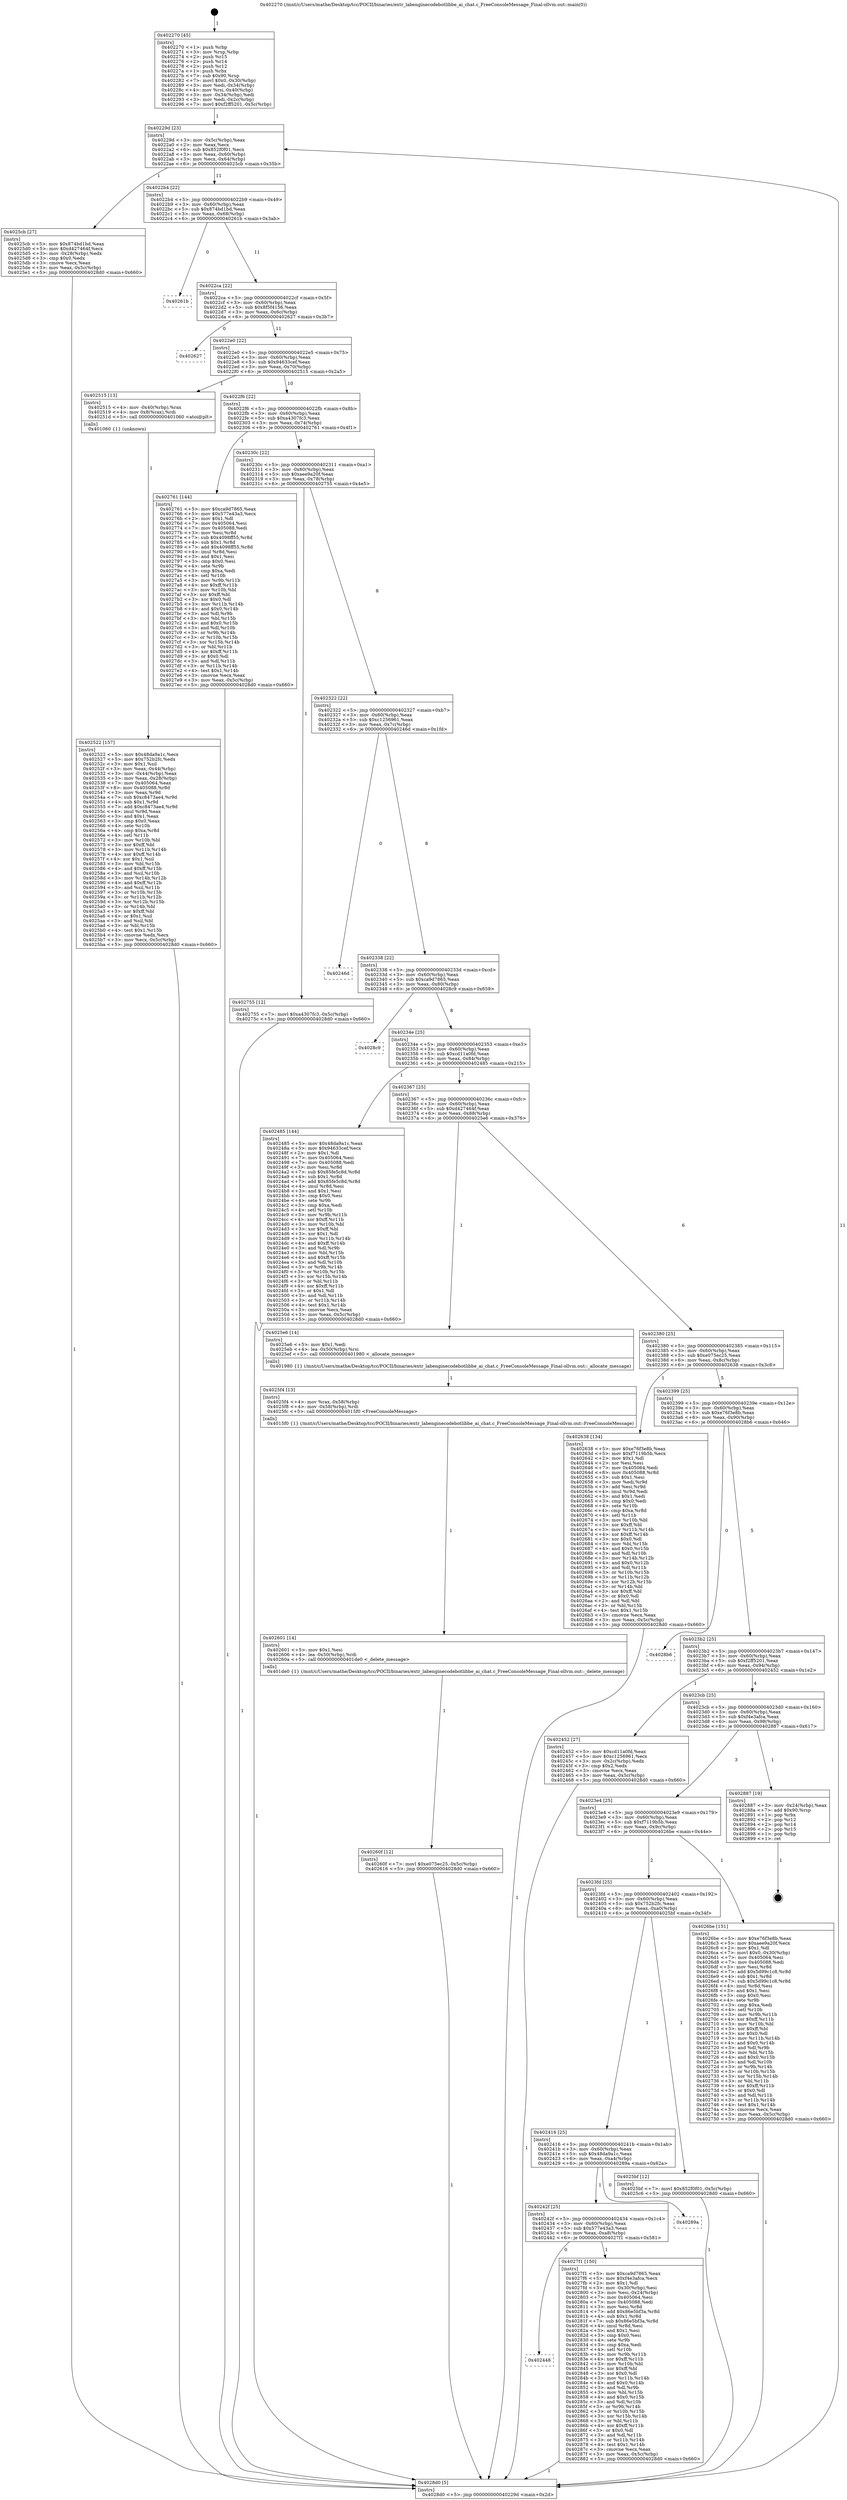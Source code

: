 digraph "0x402270" {
  label = "0x402270 (/mnt/c/Users/mathe/Desktop/tcc/POCII/binaries/extr_labenginecodebotlibbe_ai_chat.c_FreeConsoleMessage_Final-ollvm.out::main(0))"
  labelloc = "t"
  node[shape=record]

  Entry [label="",width=0.3,height=0.3,shape=circle,fillcolor=black,style=filled]
  "0x40229d" [label="{
     0x40229d [23]\l
     | [instrs]\l
     &nbsp;&nbsp;0x40229d \<+3\>: mov -0x5c(%rbp),%eax\l
     &nbsp;&nbsp;0x4022a0 \<+2\>: mov %eax,%ecx\l
     &nbsp;&nbsp;0x4022a2 \<+6\>: sub $0x852f0f01,%ecx\l
     &nbsp;&nbsp;0x4022a8 \<+3\>: mov %eax,-0x60(%rbp)\l
     &nbsp;&nbsp;0x4022ab \<+3\>: mov %ecx,-0x64(%rbp)\l
     &nbsp;&nbsp;0x4022ae \<+6\>: je 00000000004025cb \<main+0x35b\>\l
  }"]
  "0x4025cb" [label="{
     0x4025cb [27]\l
     | [instrs]\l
     &nbsp;&nbsp;0x4025cb \<+5\>: mov $0x874bd1bd,%eax\l
     &nbsp;&nbsp;0x4025d0 \<+5\>: mov $0xd427464f,%ecx\l
     &nbsp;&nbsp;0x4025d5 \<+3\>: mov -0x28(%rbp),%edx\l
     &nbsp;&nbsp;0x4025d8 \<+3\>: cmp $0x0,%edx\l
     &nbsp;&nbsp;0x4025db \<+3\>: cmove %ecx,%eax\l
     &nbsp;&nbsp;0x4025de \<+3\>: mov %eax,-0x5c(%rbp)\l
     &nbsp;&nbsp;0x4025e1 \<+5\>: jmp 00000000004028d0 \<main+0x660\>\l
  }"]
  "0x4022b4" [label="{
     0x4022b4 [22]\l
     | [instrs]\l
     &nbsp;&nbsp;0x4022b4 \<+5\>: jmp 00000000004022b9 \<main+0x49\>\l
     &nbsp;&nbsp;0x4022b9 \<+3\>: mov -0x60(%rbp),%eax\l
     &nbsp;&nbsp;0x4022bc \<+5\>: sub $0x874bd1bd,%eax\l
     &nbsp;&nbsp;0x4022c1 \<+3\>: mov %eax,-0x68(%rbp)\l
     &nbsp;&nbsp;0x4022c4 \<+6\>: je 000000000040261b \<main+0x3ab\>\l
  }"]
  Exit [label="",width=0.3,height=0.3,shape=circle,fillcolor=black,style=filled,peripheries=2]
  "0x40261b" [label="{
     0x40261b\l
  }", style=dashed]
  "0x4022ca" [label="{
     0x4022ca [22]\l
     | [instrs]\l
     &nbsp;&nbsp;0x4022ca \<+5\>: jmp 00000000004022cf \<main+0x5f\>\l
     &nbsp;&nbsp;0x4022cf \<+3\>: mov -0x60(%rbp),%eax\l
     &nbsp;&nbsp;0x4022d2 \<+5\>: sub $0x8f5f4156,%eax\l
     &nbsp;&nbsp;0x4022d7 \<+3\>: mov %eax,-0x6c(%rbp)\l
     &nbsp;&nbsp;0x4022da \<+6\>: je 0000000000402627 \<main+0x3b7\>\l
  }"]
  "0x402448" [label="{
     0x402448\l
  }", style=dashed]
  "0x402627" [label="{
     0x402627\l
  }", style=dashed]
  "0x4022e0" [label="{
     0x4022e0 [22]\l
     | [instrs]\l
     &nbsp;&nbsp;0x4022e0 \<+5\>: jmp 00000000004022e5 \<main+0x75\>\l
     &nbsp;&nbsp;0x4022e5 \<+3\>: mov -0x60(%rbp),%eax\l
     &nbsp;&nbsp;0x4022e8 \<+5\>: sub $0x94633cef,%eax\l
     &nbsp;&nbsp;0x4022ed \<+3\>: mov %eax,-0x70(%rbp)\l
     &nbsp;&nbsp;0x4022f0 \<+6\>: je 0000000000402515 \<main+0x2a5\>\l
  }"]
  "0x4027f1" [label="{
     0x4027f1 [150]\l
     | [instrs]\l
     &nbsp;&nbsp;0x4027f1 \<+5\>: mov $0xca9d7865,%eax\l
     &nbsp;&nbsp;0x4027f6 \<+5\>: mov $0xf4e3afca,%ecx\l
     &nbsp;&nbsp;0x4027fb \<+2\>: mov $0x1,%dl\l
     &nbsp;&nbsp;0x4027fd \<+3\>: mov -0x30(%rbp),%esi\l
     &nbsp;&nbsp;0x402800 \<+3\>: mov %esi,-0x24(%rbp)\l
     &nbsp;&nbsp;0x402803 \<+7\>: mov 0x405064,%esi\l
     &nbsp;&nbsp;0x40280a \<+7\>: mov 0x405088,%edi\l
     &nbsp;&nbsp;0x402811 \<+3\>: mov %esi,%r8d\l
     &nbsp;&nbsp;0x402814 \<+7\>: add $0x86e5bf3a,%r8d\l
     &nbsp;&nbsp;0x40281b \<+4\>: sub $0x1,%r8d\l
     &nbsp;&nbsp;0x40281f \<+7\>: sub $0x86e5bf3a,%r8d\l
     &nbsp;&nbsp;0x402826 \<+4\>: imul %r8d,%esi\l
     &nbsp;&nbsp;0x40282a \<+3\>: and $0x1,%esi\l
     &nbsp;&nbsp;0x40282d \<+3\>: cmp $0x0,%esi\l
     &nbsp;&nbsp;0x402830 \<+4\>: sete %r9b\l
     &nbsp;&nbsp;0x402834 \<+3\>: cmp $0xa,%edi\l
     &nbsp;&nbsp;0x402837 \<+4\>: setl %r10b\l
     &nbsp;&nbsp;0x40283b \<+3\>: mov %r9b,%r11b\l
     &nbsp;&nbsp;0x40283e \<+4\>: xor $0xff,%r11b\l
     &nbsp;&nbsp;0x402842 \<+3\>: mov %r10b,%bl\l
     &nbsp;&nbsp;0x402845 \<+3\>: xor $0xff,%bl\l
     &nbsp;&nbsp;0x402848 \<+3\>: xor $0x0,%dl\l
     &nbsp;&nbsp;0x40284b \<+3\>: mov %r11b,%r14b\l
     &nbsp;&nbsp;0x40284e \<+4\>: and $0x0,%r14b\l
     &nbsp;&nbsp;0x402852 \<+3\>: and %dl,%r9b\l
     &nbsp;&nbsp;0x402855 \<+3\>: mov %bl,%r15b\l
     &nbsp;&nbsp;0x402858 \<+4\>: and $0x0,%r15b\l
     &nbsp;&nbsp;0x40285c \<+3\>: and %dl,%r10b\l
     &nbsp;&nbsp;0x40285f \<+3\>: or %r9b,%r14b\l
     &nbsp;&nbsp;0x402862 \<+3\>: or %r10b,%r15b\l
     &nbsp;&nbsp;0x402865 \<+3\>: xor %r15b,%r14b\l
     &nbsp;&nbsp;0x402868 \<+3\>: or %bl,%r11b\l
     &nbsp;&nbsp;0x40286b \<+4\>: xor $0xff,%r11b\l
     &nbsp;&nbsp;0x40286f \<+3\>: or $0x0,%dl\l
     &nbsp;&nbsp;0x402872 \<+3\>: and %dl,%r11b\l
     &nbsp;&nbsp;0x402875 \<+3\>: or %r11b,%r14b\l
     &nbsp;&nbsp;0x402878 \<+4\>: test $0x1,%r14b\l
     &nbsp;&nbsp;0x40287c \<+3\>: cmovne %ecx,%eax\l
     &nbsp;&nbsp;0x40287f \<+3\>: mov %eax,-0x5c(%rbp)\l
     &nbsp;&nbsp;0x402882 \<+5\>: jmp 00000000004028d0 \<main+0x660\>\l
  }"]
  "0x402515" [label="{
     0x402515 [13]\l
     | [instrs]\l
     &nbsp;&nbsp;0x402515 \<+4\>: mov -0x40(%rbp),%rax\l
     &nbsp;&nbsp;0x402519 \<+4\>: mov 0x8(%rax),%rdi\l
     &nbsp;&nbsp;0x40251d \<+5\>: call 0000000000401060 \<atoi@plt\>\l
     | [calls]\l
     &nbsp;&nbsp;0x401060 \{1\} (unknown)\l
  }"]
  "0x4022f6" [label="{
     0x4022f6 [22]\l
     | [instrs]\l
     &nbsp;&nbsp;0x4022f6 \<+5\>: jmp 00000000004022fb \<main+0x8b\>\l
     &nbsp;&nbsp;0x4022fb \<+3\>: mov -0x60(%rbp),%eax\l
     &nbsp;&nbsp;0x4022fe \<+5\>: sub $0xa4307fc3,%eax\l
     &nbsp;&nbsp;0x402303 \<+3\>: mov %eax,-0x74(%rbp)\l
     &nbsp;&nbsp;0x402306 \<+6\>: je 0000000000402761 \<main+0x4f1\>\l
  }"]
  "0x40242f" [label="{
     0x40242f [25]\l
     | [instrs]\l
     &nbsp;&nbsp;0x40242f \<+5\>: jmp 0000000000402434 \<main+0x1c4\>\l
     &nbsp;&nbsp;0x402434 \<+3\>: mov -0x60(%rbp),%eax\l
     &nbsp;&nbsp;0x402437 \<+5\>: sub $0x577e43a3,%eax\l
     &nbsp;&nbsp;0x40243c \<+6\>: mov %eax,-0xa8(%rbp)\l
     &nbsp;&nbsp;0x402442 \<+6\>: je 00000000004027f1 \<main+0x581\>\l
  }"]
  "0x402761" [label="{
     0x402761 [144]\l
     | [instrs]\l
     &nbsp;&nbsp;0x402761 \<+5\>: mov $0xca9d7865,%eax\l
     &nbsp;&nbsp;0x402766 \<+5\>: mov $0x577e43a3,%ecx\l
     &nbsp;&nbsp;0x40276b \<+2\>: mov $0x1,%dl\l
     &nbsp;&nbsp;0x40276d \<+7\>: mov 0x405064,%esi\l
     &nbsp;&nbsp;0x402774 \<+7\>: mov 0x405088,%edi\l
     &nbsp;&nbsp;0x40277b \<+3\>: mov %esi,%r8d\l
     &nbsp;&nbsp;0x40277e \<+7\>: sub $0x4098ff55,%r8d\l
     &nbsp;&nbsp;0x402785 \<+4\>: sub $0x1,%r8d\l
     &nbsp;&nbsp;0x402789 \<+7\>: add $0x4098ff55,%r8d\l
     &nbsp;&nbsp;0x402790 \<+4\>: imul %r8d,%esi\l
     &nbsp;&nbsp;0x402794 \<+3\>: and $0x1,%esi\l
     &nbsp;&nbsp;0x402797 \<+3\>: cmp $0x0,%esi\l
     &nbsp;&nbsp;0x40279a \<+4\>: sete %r9b\l
     &nbsp;&nbsp;0x40279e \<+3\>: cmp $0xa,%edi\l
     &nbsp;&nbsp;0x4027a1 \<+4\>: setl %r10b\l
     &nbsp;&nbsp;0x4027a5 \<+3\>: mov %r9b,%r11b\l
     &nbsp;&nbsp;0x4027a8 \<+4\>: xor $0xff,%r11b\l
     &nbsp;&nbsp;0x4027ac \<+3\>: mov %r10b,%bl\l
     &nbsp;&nbsp;0x4027af \<+3\>: xor $0xff,%bl\l
     &nbsp;&nbsp;0x4027b2 \<+3\>: xor $0x0,%dl\l
     &nbsp;&nbsp;0x4027b5 \<+3\>: mov %r11b,%r14b\l
     &nbsp;&nbsp;0x4027b8 \<+4\>: and $0x0,%r14b\l
     &nbsp;&nbsp;0x4027bc \<+3\>: and %dl,%r9b\l
     &nbsp;&nbsp;0x4027bf \<+3\>: mov %bl,%r15b\l
     &nbsp;&nbsp;0x4027c2 \<+4\>: and $0x0,%r15b\l
     &nbsp;&nbsp;0x4027c6 \<+3\>: and %dl,%r10b\l
     &nbsp;&nbsp;0x4027c9 \<+3\>: or %r9b,%r14b\l
     &nbsp;&nbsp;0x4027cc \<+3\>: or %r10b,%r15b\l
     &nbsp;&nbsp;0x4027cf \<+3\>: xor %r15b,%r14b\l
     &nbsp;&nbsp;0x4027d2 \<+3\>: or %bl,%r11b\l
     &nbsp;&nbsp;0x4027d5 \<+4\>: xor $0xff,%r11b\l
     &nbsp;&nbsp;0x4027d9 \<+3\>: or $0x0,%dl\l
     &nbsp;&nbsp;0x4027dc \<+3\>: and %dl,%r11b\l
     &nbsp;&nbsp;0x4027df \<+3\>: or %r11b,%r14b\l
     &nbsp;&nbsp;0x4027e2 \<+4\>: test $0x1,%r14b\l
     &nbsp;&nbsp;0x4027e6 \<+3\>: cmovne %ecx,%eax\l
     &nbsp;&nbsp;0x4027e9 \<+3\>: mov %eax,-0x5c(%rbp)\l
     &nbsp;&nbsp;0x4027ec \<+5\>: jmp 00000000004028d0 \<main+0x660\>\l
  }"]
  "0x40230c" [label="{
     0x40230c [22]\l
     | [instrs]\l
     &nbsp;&nbsp;0x40230c \<+5\>: jmp 0000000000402311 \<main+0xa1\>\l
     &nbsp;&nbsp;0x402311 \<+3\>: mov -0x60(%rbp),%eax\l
     &nbsp;&nbsp;0x402314 \<+5\>: sub $0xaee9a20f,%eax\l
     &nbsp;&nbsp;0x402319 \<+3\>: mov %eax,-0x78(%rbp)\l
     &nbsp;&nbsp;0x40231c \<+6\>: je 0000000000402755 \<main+0x4e5\>\l
  }"]
  "0x40289a" [label="{
     0x40289a\l
  }", style=dashed]
  "0x402755" [label="{
     0x402755 [12]\l
     | [instrs]\l
     &nbsp;&nbsp;0x402755 \<+7\>: movl $0xa4307fc3,-0x5c(%rbp)\l
     &nbsp;&nbsp;0x40275c \<+5\>: jmp 00000000004028d0 \<main+0x660\>\l
  }"]
  "0x402322" [label="{
     0x402322 [22]\l
     | [instrs]\l
     &nbsp;&nbsp;0x402322 \<+5\>: jmp 0000000000402327 \<main+0xb7\>\l
     &nbsp;&nbsp;0x402327 \<+3\>: mov -0x60(%rbp),%eax\l
     &nbsp;&nbsp;0x40232a \<+5\>: sub $0xc1256961,%eax\l
     &nbsp;&nbsp;0x40232f \<+3\>: mov %eax,-0x7c(%rbp)\l
     &nbsp;&nbsp;0x402332 \<+6\>: je 000000000040246d \<main+0x1fd\>\l
  }"]
  "0x40260f" [label="{
     0x40260f [12]\l
     | [instrs]\l
     &nbsp;&nbsp;0x40260f \<+7\>: movl $0xe075ec25,-0x5c(%rbp)\l
     &nbsp;&nbsp;0x402616 \<+5\>: jmp 00000000004028d0 \<main+0x660\>\l
  }"]
  "0x40246d" [label="{
     0x40246d\l
  }", style=dashed]
  "0x402338" [label="{
     0x402338 [22]\l
     | [instrs]\l
     &nbsp;&nbsp;0x402338 \<+5\>: jmp 000000000040233d \<main+0xcd\>\l
     &nbsp;&nbsp;0x40233d \<+3\>: mov -0x60(%rbp),%eax\l
     &nbsp;&nbsp;0x402340 \<+5\>: sub $0xca9d7865,%eax\l
     &nbsp;&nbsp;0x402345 \<+3\>: mov %eax,-0x80(%rbp)\l
     &nbsp;&nbsp;0x402348 \<+6\>: je 00000000004028c9 \<main+0x659\>\l
  }"]
  "0x402601" [label="{
     0x402601 [14]\l
     | [instrs]\l
     &nbsp;&nbsp;0x402601 \<+5\>: mov $0x1,%esi\l
     &nbsp;&nbsp;0x402606 \<+4\>: lea -0x50(%rbp),%rdi\l
     &nbsp;&nbsp;0x40260a \<+5\>: call 0000000000401de0 \<_delete_message\>\l
     | [calls]\l
     &nbsp;&nbsp;0x401de0 \{1\} (/mnt/c/Users/mathe/Desktop/tcc/POCII/binaries/extr_labenginecodebotlibbe_ai_chat.c_FreeConsoleMessage_Final-ollvm.out::_delete_message)\l
  }"]
  "0x4028c9" [label="{
     0x4028c9\l
  }", style=dashed]
  "0x40234e" [label="{
     0x40234e [25]\l
     | [instrs]\l
     &nbsp;&nbsp;0x40234e \<+5\>: jmp 0000000000402353 \<main+0xe3\>\l
     &nbsp;&nbsp;0x402353 \<+3\>: mov -0x60(%rbp),%eax\l
     &nbsp;&nbsp;0x402356 \<+5\>: sub $0xcd11a0fd,%eax\l
     &nbsp;&nbsp;0x40235b \<+6\>: mov %eax,-0x84(%rbp)\l
     &nbsp;&nbsp;0x402361 \<+6\>: je 0000000000402485 \<main+0x215\>\l
  }"]
  "0x4025f4" [label="{
     0x4025f4 [13]\l
     | [instrs]\l
     &nbsp;&nbsp;0x4025f4 \<+4\>: mov %rax,-0x58(%rbp)\l
     &nbsp;&nbsp;0x4025f8 \<+4\>: mov -0x58(%rbp),%rdi\l
     &nbsp;&nbsp;0x4025fc \<+5\>: call 00000000004015f0 \<FreeConsoleMessage\>\l
     | [calls]\l
     &nbsp;&nbsp;0x4015f0 \{1\} (/mnt/c/Users/mathe/Desktop/tcc/POCII/binaries/extr_labenginecodebotlibbe_ai_chat.c_FreeConsoleMessage_Final-ollvm.out::FreeConsoleMessage)\l
  }"]
  "0x402485" [label="{
     0x402485 [144]\l
     | [instrs]\l
     &nbsp;&nbsp;0x402485 \<+5\>: mov $0x48da9a1c,%eax\l
     &nbsp;&nbsp;0x40248a \<+5\>: mov $0x94633cef,%ecx\l
     &nbsp;&nbsp;0x40248f \<+2\>: mov $0x1,%dl\l
     &nbsp;&nbsp;0x402491 \<+7\>: mov 0x405064,%esi\l
     &nbsp;&nbsp;0x402498 \<+7\>: mov 0x405088,%edi\l
     &nbsp;&nbsp;0x40249f \<+3\>: mov %esi,%r8d\l
     &nbsp;&nbsp;0x4024a2 \<+7\>: sub $0x85fe5c8d,%r8d\l
     &nbsp;&nbsp;0x4024a9 \<+4\>: sub $0x1,%r8d\l
     &nbsp;&nbsp;0x4024ad \<+7\>: add $0x85fe5c8d,%r8d\l
     &nbsp;&nbsp;0x4024b4 \<+4\>: imul %r8d,%esi\l
     &nbsp;&nbsp;0x4024b8 \<+3\>: and $0x1,%esi\l
     &nbsp;&nbsp;0x4024bb \<+3\>: cmp $0x0,%esi\l
     &nbsp;&nbsp;0x4024be \<+4\>: sete %r9b\l
     &nbsp;&nbsp;0x4024c2 \<+3\>: cmp $0xa,%edi\l
     &nbsp;&nbsp;0x4024c5 \<+4\>: setl %r10b\l
     &nbsp;&nbsp;0x4024c9 \<+3\>: mov %r9b,%r11b\l
     &nbsp;&nbsp;0x4024cc \<+4\>: xor $0xff,%r11b\l
     &nbsp;&nbsp;0x4024d0 \<+3\>: mov %r10b,%bl\l
     &nbsp;&nbsp;0x4024d3 \<+3\>: xor $0xff,%bl\l
     &nbsp;&nbsp;0x4024d6 \<+3\>: xor $0x1,%dl\l
     &nbsp;&nbsp;0x4024d9 \<+3\>: mov %r11b,%r14b\l
     &nbsp;&nbsp;0x4024dc \<+4\>: and $0xff,%r14b\l
     &nbsp;&nbsp;0x4024e0 \<+3\>: and %dl,%r9b\l
     &nbsp;&nbsp;0x4024e3 \<+3\>: mov %bl,%r15b\l
     &nbsp;&nbsp;0x4024e6 \<+4\>: and $0xff,%r15b\l
     &nbsp;&nbsp;0x4024ea \<+3\>: and %dl,%r10b\l
     &nbsp;&nbsp;0x4024ed \<+3\>: or %r9b,%r14b\l
     &nbsp;&nbsp;0x4024f0 \<+3\>: or %r10b,%r15b\l
     &nbsp;&nbsp;0x4024f3 \<+3\>: xor %r15b,%r14b\l
     &nbsp;&nbsp;0x4024f6 \<+3\>: or %bl,%r11b\l
     &nbsp;&nbsp;0x4024f9 \<+4\>: xor $0xff,%r11b\l
     &nbsp;&nbsp;0x4024fd \<+3\>: or $0x1,%dl\l
     &nbsp;&nbsp;0x402500 \<+3\>: and %dl,%r11b\l
     &nbsp;&nbsp;0x402503 \<+3\>: or %r11b,%r14b\l
     &nbsp;&nbsp;0x402506 \<+4\>: test $0x1,%r14b\l
     &nbsp;&nbsp;0x40250a \<+3\>: cmovne %ecx,%eax\l
     &nbsp;&nbsp;0x40250d \<+3\>: mov %eax,-0x5c(%rbp)\l
     &nbsp;&nbsp;0x402510 \<+5\>: jmp 00000000004028d0 \<main+0x660\>\l
  }"]
  "0x402367" [label="{
     0x402367 [25]\l
     | [instrs]\l
     &nbsp;&nbsp;0x402367 \<+5\>: jmp 000000000040236c \<main+0xfc\>\l
     &nbsp;&nbsp;0x40236c \<+3\>: mov -0x60(%rbp),%eax\l
     &nbsp;&nbsp;0x40236f \<+5\>: sub $0xd427464f,%eax\l
     &nbsp;&nbsp;0x402374 \<+6\>: mov %eax,-0x88(%rbp)\l
     &nbsp;&nbsp;0x40237a \<+6\>: je 00000000004025e6 \<main+0x376\>\l
  }"]
  "0x402416" [label="{
     0x402416 [25]\l
     | [instrs]\l
     &nbsp;&nbsp;0x402416 \<+5\>: jmp 000000000040241b \<main+0x1ab\>\l
     &nbsp;&nbsp;0x40241b \<+3\>: mov -0x60(%rbp),%eax\l
     &nbsp;&nbsp;0x40241e \<+5\>: sub $0x48da9a1c,%eax\l
     &nbsp;&nbsp;0x402423 \<+6\>: mov %eax,-0xa4(%rbp)\l
     &nbsp;&nbsp;0x402429 \<+6\>: je 000000000040289a \<main+0x62a\>\l
  }"]
  "0x4025e6" [label="{
     0x4025e6 [14]\l
     | [instrs]\l
     &nbsp;&nbsp;0x4025e6 \<+5\>: mov $0x1,%edi\l
     &nbsp;&nbsp;0x4025eb \<+4\>: lea -0x50(%rbp),%rsi\l
     &nbsp;&nbsp;0x4025ef \<+5\>: call 0000000000401980 \<_allocate_message\>\l
     | [calls]\l
     &nbsp;&nbsp;0x401980 \{1\} (/mnt/c/Users/mathe/Desktop/tcc/POCII/binaries/extr_labenginecodebotlibbe_ai_chat.c_FreeConsoleMessage_Final-ollvm.out::_allocate_message)\l
  }"]
  "0x402380" [label="{
     0x402380 [25]\l
     | [instrs]\l
     &nbsp;&nbsp;0x402380 \<+5\>: jmp 0000000000402385 \<main+0x115\>\l
     &nbsp;&nbsp;0x402385 \<+3\>: mov -0x60(%rbp),%eax\l
     &nbsp;&nbsp;0x402388 \<+5\>: sub $0xe075ec25,%eax\l
     &nbsp;&nbsp;0x40238d \<+6\>: mov %eax,-0x8c(%rbp)\l
     &nbsp;&nbsp;0x402393 \<+6\>: je 0000000000402638 \<main+0x3c8\>\l
  }"]
  "0x4025bf" [label="{
     0x4025bf [12]\l
     | [instrs]\l
     &nbsp;&nbsp;0x4025bf \<+7\>: movl $0x852f0f01,-0x5c(%rbp)\l
     &nbsp;&nbsp;0x4025c6 \<+5\>: jmp 00000000004028d0 \<main+0x660\>\l
  }"]
  "0x402638" [label="{
     0x402638 [134]\l
     | [instrs]\l
     &nbsp;&nbsp;0x402638 \<+5\>: mov $0xe76f3e8b,%eax\l
     &nbsp;&nbsp;0x40263d \<+5\>: mov $0xf7119b5b,%ecx\l
     &nbsp;&nbsp;0x402642 \<+2\>: mov $0x1,%dl\l
     &nbsp;&nbsp;0x402644 \<+2\>: xor %esi,%esi\l
     &nbsp;&nbsp;0x402646 \<+7\>: mov 0x405064,%edi\l
     &nbsp;&nbsp;0x40264d \<+8\>: mov 0x405088,%r8d\l
     &nbsp;&nbsp;0x402655 \<+3\>: sub $0x1,%esi\l
     &nbsp;&nbsp;0x402658 \<+3\>: mov %edi,%r9d\l
     &nbsp;&nbsp;0x40265b \<+3\>: add %esi,%r9d\l
     &nbsp;&nbsp;0x40265e \<+4\>: imul %r9d,%edi\l
     &nbsp;&nbsp;0x402662 \<+3\>: and $0x1,%edi\l
     &nbsp;&nbsp;0x402665 \<+3\>: cmp $0x0,%edi\l
     &nbsp;&nbsp;0x402668 \<+4\>: sete %r10b\l
     &nbsp;&nbsp;0x40266c \<+4\>: cmp $0xa,%r8d\l
     &nbsp;&nbsp;0x402670 \<+4\>: setl %r11b\l
     &nbsp;&nbsp;0x402674 \<+3\>: mov %r10b,%bl\l
     &nbsp;&nbsp;0x402677 \<+3\>: xor $0xff,%bl\l
     &nbsp;&nbsp;0x40267a \<+3\>: mov %r11b,%r14b\l
     &nbsp;&nbsp;0x40267d \<+4\>: xor $0xff,%r14b\l
     &nbsp;&nbsp;0x402681 \<+3\>: xor $0x0,%dl\l
     &nbsp;&nbsp;0x402684 \<+3\>: mov %bl,%r15b\l
     &nbsp;&nbsp;0x402687 \<+4\>: and $0x0,%r15b\l
     &nbsp;&nbsp;0x40268b \<+3\>: and %dl,%r10b\l
     &nbsp;&nbsp;0x40268e \<+3\>: mov %r14b,%r12b\l
     &nbsp;&nbsp;0x402691 \<+4\>: and $0x0,%r12b\l
     &nbsp;&nbsp;0x402695 \<+3\>: and %dl,%r11b\l
     &nbsp;&nbsp;0x402698 \<+3\>: or %r10b,%r15b\l
     &nbsp;&nbsp;0x40269b \<+3\>: or %r11b,%r12b\l
     &nbsp;&nbsp;0x40269e \<+3\>: xor %r12b,%r15b\l
     &nbsp;&nbsp;0x4026a1 \<+3\>: or %r14b,%bl\l
     &nbsp;&nbsp;0x4026a4 \<+3\>: xor $0xff,%bl\l
     &nbsp;&nbsp;0x4026a7 \<+3\>: or $0x0,%dl\l
     &nbsp;&nbsp;0x4026aa \<+2\>: and %dl,%bl\l
     &nbsp;&nbsp;0x4026ac \<+3\>: or %bl,%r15b\l
     &nbsp;&nbsp;0x4026af \<+4\>: test $0x1,%r15b\l
     &nbsp;&nbsp;0x4026b3 \<+3\>: cmovne %ecx,%eax\l
     &nbsp;&nbsp;0x4026b6 \<+3\>: mov %eax,-0x5c(%rbp)\l
     &nbsp;&nbsp;0x4026b9 \<+5\>: jmp 00000000004028d0 \<main+0x660\>\l
  }"]
  "0x402399" [label="{
     0x402399 [25]\l
     | [instrs]\l
     &nbsp;&nbsp;0x402399 \<+5\>: jmp 000000000040239e \<main+0x12e\>\l
     &nbsp;&nbsp;0x40239e \<+3\>: mov -0x60(%rbp),%eax\l
     &nbsp;&nbsp;0x4023a1 \<+5\>: sub $0xe76f3e8b,%eax\l
     &nbsp;&nbsp;0x4023a6 \<+6\>: mov %eax,-0x90(%rbp)\l
     &nbsp;&nbsp;0x4023ac \<+6\>: je 00000000004028b6 \<main+0x646\>\l
  }"]
  "0x4023fd" [label="{
     0x4023fd [25]\l
     | [instrs]\l
     &nbsp;&nbsp;0x4023fd \<+5\>: jmp 0000000000402402 \<main+0x192\>\l
     &nbsp;&nbsp;0x402402 \<+3\>: mov -0x60(%rbp),%eax\l
     &nbsp;&nbsp;0x402405 \<+5\>: sub $0x752b2fc,%eax\l
     &nbsp;&nbsp;0x40240a \<+6\>: mov %eax,-0xa0(%rbp)\l
     &nbsp;&nbsp;0x402410 \<+6\>: je 00000000004025bf \<main+0x34f\>\l
  }"]
  "0x4028b6" [label="{
     0x4028b6\l
  }", style=dashed]
  "0x4023b2" [label="{
     0x4023b2 [25]\l
     | [instrs]\l
     &nbsp;&nbsp;0x4023b2 \<+5\>: jmp 00000000004023b7 \<main+0x147\>\l
     &nbsp;&nbsp;0x4023b7 \<+3\>: mov -0x60(%rbp),%eax\l
     &nbsp;&nbsp;0x4023ba \<+5\>: sub $0xf2ff5201,%eax\l
     &nbsp;&nbsp;0x4023bf \<+6\>: mov %eax,-0x94(%rbp)\l
     &nbsp;&nbsp;0x4023c5 \<+6\>: je 0000000000402452 \<main+0x1e2\>\l
  }"]
  "0x4026be" [label="{
     0x4026be [151]\l
     | [instrs]\l
     &nbsp;&nbsp;0x4026be \<+5\>: mov $0xe76f3e8b,%eax\l
     &nbsp;&nbsp;0x4026c3 \<+5\>: mov $0xaee9a20f,%ecx\l
     &nbsp;&nbsp;0x4026c8 \<+2\>: mov $0x1,%dl\l
     &nbsp;&nbsp;0x4026ca \<+7\>: movl $0x0,-0x30(%rbp)\l
     &nbsp;&nbsp;0x4026d1 \<+7\>: mov 0x405064,%esi\l
     &nbsp;&nbsp;0x4026d8 \<+7\>: mov 0x405088,%edi\l
     &nbsp;&nbsp;0x4026df \<+3\>: mov %esi,%r8d\l
     &nbsp;&nbsp;0x4026e2 \<+7\>: add $0x5d99c1c8,%r8d\l
     &nbsp;&nbsp;0x4026e9 \<+4\>: sub $0x1,%r8d\l
     &nbsp;&nbsp;0x4026ed \<+7\>: sub $0x5d99c1c8,%r8d\l
     &nbsp;&nbsp;0x4026f4 \<+4\>: imul %r8d,%esi\l
     &nbsp;&nbsp;0x4026f8 \<+3\>: and $0x1,%esi\l
     &nbsp;&nbsp;0x4026fb \<+3\>: cmp $0x0,%esi\l
     &nbsp;&nbsp;0x4026fe \<+4\>: sete %r9b\l
     &nbsp;&nbsp;0x402702 \<+3\>: cmp $0xa,%edi\l
     &nbsp;&nbsp;0x402705 \<+4\>: setl %r10b\l
     &nbsp;&nbsp;0x402709 \<+3\>: mov %r9b,%r11b\l
     &nbsp;&nbsp;0x40270c \<+4\>: xor $0xff,%r11b\l
     &nbsp;&nbsp;0x402710 \<+3\>: mov %r10b,%bl\l
     &nbsp;&nbsp;0x402713 \<+3\>: xor $0xff,%bl\l
     &nbsp;&nbsp;0x402716 \<+3\>: xor $0x0,%dl\l
     &nbsp;&nbsp;0x402719 \<+3\>: mov %r11b,%r14b\l
     &nbsp;&nbsp;0x40271c \<+4\>: and $0x0,%r14b\l
     &nbsp;&nbsp;0x402720 \<+3\>: and %dl,%r9b\l
     &nbsp;&nbsp;0x402723 \<+3\>: mov %bl,%r15b\l
     &nbsp;&nbsp;0x402726 \<+4\>: and $0x0,%r15b\l
     &nbsp;&nbsp;0x40272a \<+3\>: and %dl,%r10b\l
     &nbsp;&nbsp;0x40272d \<+3\>: or %r9b,%r14b\l
     &nbsp;&nbsp;0x402730 \<+3\>: or %r10b,%r15b\l
     &nbsp;&nbsp;0x402733 \<+3\>: xor %r15b,%r14b\l
     &nbsp;&nbsp;0x402736 \<+3\>: or %bl,%r11b\l
     &nbsp;&nbsp;0x402739 \<+4\>: xor $0xff,%r11b\l
     &nbsp;&nbsp;0x40273d \<+3\>: or $0x0,%dl\l
     &nbsp;&nbsp;0x402740 \<+3\>: and %dl,%r11b\l
     &nbsp;&nbsp;0x402743 \<+3\>: or %r11b,%r14b\l
     &nbsp;&nbsp;0x402746 \<+4\>: test $0x1,%r14b\l
     &nbsp;&nbsp;0x40274a \<+3\>: cmovne %ecx,%eax\l
     &nbsp;&nbsp;0x40274d \<+3\>: mov %eax,-0x5c(%rbp)\l
     &nbsp;&nbsp;0x402750 \<+5\>: jmp 00000000004028d0 \<main+0x660\>\l
  }"]
  "0x402452" [label="{
     0x402452 [27]\l
     | [instrs]\l
     &nbsp;&nbsp;0x402452 \<+5\>: mov $0xcd11a0fd,%eax\l
     &nbsp;&nbsp;0x402457 \<+5\>: mov $0xc1256961,%ecx\l
     &nbsp;&nbsp;0x40245c \<+3\>: mov -0x2c(%rbp),%edx\l
     &nbsp;&nbsp;0x40245f \<+3\>: cmp $0x2,%edx\l
     &nbsp;&nbsp;0x402462 \<+3\>: cmovne %ecx,%eax\l
     &nbsp;&nbsp;0x402465 \<+3\>: mov %eax,-0x5c(%rbp)\l
     &nbsp;&nbsp;0x402468 \<+5\>: jmp 00000000004028d0 \<main+0x660\>\l
  }"]
  "0x4023cb" [label="{
     0x4023cb [25]\l
     | [instrs]\l
     &nbsp;&nbsp;0x4023cb \<+5\>: jmp 00000000004023d0 \<main+0x160\>\l
     &nbsp;&nbsp;0x4023d0 \<+3\>: mov -0x60(%rbp),%eax\l
     &nbsp;&nbsp;0x4023d3 \<+5\>: sub $0xf4e3afca,%eax\l
     &nbsp;&nbsp;0x4023d8 \<+6\>: mov %eax,-0x98(%rbp)\l
     &nbsp;&nbsp;0x4023de \<+6\>: je 0000000000402887 \<main+0x617\>\l
  }"]
  "0x4028d0" [label="{
     0x4028d0 [5]\l
     | [instrs]\l
     &nbsp;&nbsp;0x4028d0 \<+5\>: jmp 000000000040229d \<main+0x2d\>\l
  }"]
  "0x402270" [label="{
     0x402270 [45]\l
     | [instrs]\l
     &nbsp;&nbsp;0x402270 \<+1\>: push %rbp\l
     &nbsp;&nbsp;0x402271 \<+3\>: mov %rsp,%rbp\l
     &nbsp;&nbsp;0x402274 \<+2\>: push %r15\l
     &nbsp;&nbsp;0x402276 \<+2\>: push %r14\l
     &nbsp;&nbsp;0x402278 \<+2\>: push %r12\l
     &nbsp;&nbsp;0x40227a \<+1\>: push %rbx\l
     &nbsp;&nbsp;0x40227b \<+7\>: sub $0x90,%rsp\l
     &nbsp;&nbsp;0x402282 \<+7\>: movl $0x0,-0x30(%rbp)\l
     &nbsp;&nbsp;0x402289 \<+3\>: mov %edi,-0x34(%rbp)\l
     &nbsp;&nbsp;0x40228c \<+4\>: mov %rsi,-0x40(%rbp)\l
     &nbsp;&nbsp;0x402290 \<+3\>: mov -0x34(%rbp),%edi\l
     &nbsp;&nbsp;0x402293 \<+3\>: mov %edi,-0x2c(%rbp)\l
     &nbsp;&nbsp;0x402296 \<+7\>: movl $0xf2ff5201,-0x5c(%rbp)\l
  }"]
  "0x402522" [label="{
     0x402522 [157]\l
     | [instrs]\l
     &nbsp;&nbsp;0x402522 \<+5\>: mov $0x48da9a1c,%ecx\l
     &nbsp;&nbsp;0x402527 \<+5\>: mov $0x752b2fc,%edx\l
     &nbsp;&nbsp;0x40252c \<+3\>: mov $0x1,%sil\l
     &nbsp;&nbsp;0x40252f \<+3\>: mov %eax,-0x44(%rbp)\l
     &nbsp;&nbsp;0x402532 \<+3\>: mov -0x44(%rbp),%eax\l
     &nbsp;&nbsp;0x402535 \<+3\>: mov %eax,-0x28(%rbp)\l
     &nbsp;&nbsp;0x402538 \<+7\>: mov 0x405064,%eax\l
     &nbsp;&nbsp;0x40253f \<+8\>: mov 0x405088,%r8d\l
     &nbsp;&nbsp;0x402547 \<+3\>: mov %eax,%r9d\l
     &nbsp;&nbsp;0x40254a \<+7\>: sub $0xc8473ae4,%r9d\l
     &nbsp;&nbsp;0x402551 \<+4\>: sub $0x1,%r9d\l
     &nbsp;&nbsp;0x402555 \<+7\>: add $0xc8473ae4,%r9d\l
     &nbsp;&nbsp;0x40255c \<+4\>: imul %r9d,%eax\l
     &nbsp;&nbsp;0x402560 \<+3\>: and $0x1,%eax\l
     &nbsp;&nbsp;0x402563 \<+3\>: cmp $0x0,%eax\l
     &nbsp;&nbsp;0x402566 \<+4\>: sete %r10b\l
     &nbsp;&nbsp;0x40256a \<+4\>: cmp $0xa,%r8d\l
     &nbsp;&nbsp;0x40256e \<+4\>: setl %r11b\l
     &nbsp;&nbsp;0x402572 \<+3\>: mov %r10b,%bl\l
     &nbsp;&nbsp;0x402575 \<+3\>: xor $0xff,%bl\l
     &nbsp;&nbsp;0x402578 \<+3\>: mov %r11b,%r14b\l
     &nbsp;&nbsp;0x40257b \<+4\>: xor $0xff,%r14b\l
     &nbsp;&nbsp;0x40257f \<+4\>: xor $0x1,%sil\l
     &nbsp;&nbsp;0x402583 \<+3\>: mov %bl,%r15b\l
     &nbsp;&nbsp;0x402586 \<+4\>: and $0xff,%r15b\l
     &nbsp;&nbsp;0x40258a \<+3\>: and %sil,%r10b\l
     &nbsp;&nbsp;0x40258d \<+3\>: mov %r14b,%r12b\l
     &nbsp;&nbsp;0x402590 \<+4\>: and $0xff,%r12b\l
     &nbsp;&nbsp;0x402594 \<+3\>: and %sil,%r11b\l
     &nbsp;&nbsp;0x402597 \<+3\>: or %r10b,%r15b\l
     &nbsp;&nbsp;0x40259a \<+3\>: or %r11b,%r12b\l
     &nbsp;&nbsp;0x40259d \<+3\>: xor %r12b,%r15b\l
     &nbsp;&nbsp;0x4025a0 \<+3\>: or %r14b,%bl\l
     &nbsp;&nbsp;0x4025a3 \<+3\>: xor $0xff,%bl\l
     &nbsp;&nbsp;0x4025a6 \<+4\>: or $0x1,%sil\l
     &nbsp;&nbsp;0x4025aa \<+3\>: and %sil,%bl\l
     &nbsp;&nbsp;0x4025ad \<+3\>: or %bl,%r15b\l
     &nbsp;&nbsp;0x4025b0 \<+4\>: test $0x1,%r15b\l
     &nbsp;&nbsp;0x4025b4 \<+3\>: cmovne %edx,%ecx\l
     &nbsp;&nbsp;0x4025b7 \<+3\>: mov %ecx,-0x5c(%rbp)\l
     &nbsp;&nbsp;0x4025ba \<+5\>: jmp 00000000004028d0 \<main+0x660\>\l
  }"]
  "0x4023e4" [label="{
     0x4023e4 [25]\l
     | [instrs]\l
     &nbsp;&nbsp;0x4023e4 \<+5\>: jmp 00000000004023e9 \<main+0x179\>\l
     &nbsp;&nbsp;0x4023e9 \<+3\>: mov -0x60(%rbp),%eax\l
     &nbsp;&nbsp;0x4023ec \<+5\>: sub $0xf7119b5b,%eax\l
     &nbsp;&nbsp;0x4023f1 \<+6\>: mov %eax,-0x9c(%rbp)\l
     &nbsp;&nbsp;0x4023f7 \<+6\>: je 00000000004026be \<main+0x44e\>\l
  }"]
  "0x402887" [label="{
     0x402887 [19]\l
     | [instrs]\l
     &nbsp;&nbsp;0x402887 \<+3\>: mov -0x24(%rbp),%eax\l
     &nbsp;&nbsp;0x40288a \<+7\>: add $0x90,%rsp\l
     &nbsp;&nbsp;0x402891 \<+1\>: pop %rbx\l
     &nbsp;&nbsp;0x402892 \<+2\>: pop %r12\l
     &nbsp;&nbsp;0x402894 \<+2\>: pop %r14\l
     &nbsp;&nbsp;0x402896 \<+2\>: pop %r15\l
     &nbsp;&nbsp;0x402898 \<+1\>: pop %rbp\l
     &nbsp;&nbsp;0x402899 \<+1\>: ret\l
  }"]
  Entry -> "0x402270" [label=" 1"]
  "0x40229d" -> "0x4025cb" [label=" 1"]
  "0x40229d" -> "0x4022b4" [label=" 11"]
  "0x402887" -> Exit [label=" 1"]
  "0x4022b4" -> "0x40261b" [label=" 0"]
  "0x4022b4" -> "0x4022ca" [label=" 11"]
  "0x4027f1" -> "0x4028d0" [label=" 1"]
  "0x4022ca" -> "0x402627" [label=" 0"]
  "0x4022ca" -> "0x4022e0" [label=" 11"]
  "0x40242f" -> "0x402448" [label=" 0"]
  "0x4022e0" -> "0x402515" [label=" 1"]
  "0x4022e0" -> "0x4022f6" [label=" 10"]
  "0x40242f" -> "0x4027f1" [label=" 1"]
  "0x4022f6" -> "0x402761" [label=" 1"]
  "0x4022f6" -> "0x40230c" [label=" 9"]
  "0x402416" -> "0x40242f" [label=" 1"]
  "0x40230c" -> "0x402755" [label=" 1"]
  "0x40230c" -> "0x402322" [label=" 8"]
  "0x402416" -> "0x40289a" [label=" 0"]
  "0x402322" -> "0x40246d" [label=" 0"]
  "0x402322" -> "0x402338" [label=" 8"]
  "0x402761" -> "0x4028d0" [label=" 1"]
  "0x402338" -> "0x4028c9" [label=" 0"]
  "0x402338" -> "0x40234e" [label=" 8"]
  "0x402755" -> "0x4028d0" [label=" 1"]
  "0x40234e" -> "0x402485" [label=" 1"]
  "0x40234e" -> "0x402367" [label=" 7"]
  "0x4026be" -> "0x4028d0" [label=" 1"]
  "0x402367" -> "0x4025e6" [label=" 1"]
  "0x402367" -> "0x402380" [label=" 6"]
  "0x402638" -> "0x4028d0" [label=" 1"]
  "0x402380" -> "0x402638" [label=" 1"]
  "0x402380" -> "0x402399" [label=" 5"]
  "0x40260f" -> "0x4028d0" [label=" 1"]
  "0x402399" -> "0x4028b6" [label=" 0"]
  "0x402399" -> "0x4023b2" [label=" 5"]
  "0x4025f4" -> "0x402601" [label=" 1"]
  "0x4023b2" -> "0x402452" [label=" 1"]
  "0x4023b2" -> "0x4023cb" [label=" 4"]
  "0x402452" -> "0x4028d0" [label=" 1"]
  "0x402270" -> "0x40229d" [label=" 1"]
  "0x4028d0" -> "0x40229d" [label=" 11"]
  "0x402485" -> "0x4028d0" [label=" 1"]
  "0x402515" -> "0x402522" [label=" 1"]
  "0x402522" -> "0x4028d0" [label=" 1"]
  "0x4025e6" -> "0x4025f4" [label=" 1"]
  "0x4023cb" -> "0x402887" [label=" 1"]
  "0x4023cb" -> "0x4023e4" [label=" 3"]
  "0x4025cb" -> "0x4028d0" [label=" 1"]
  "0x4023e4" -> "0x4026be" [label=" 1"]
  "0x4023e4" -> "0x4023fd" [label=" 2"]
  "0x402601" -> "0x40260f" [label=" 1"]
  "0x4023fd" -> "0x4025bf" [label=" 1"]
  "0x4023fd" -> "0x402416" [label=" 1"]
  "0x4025bf" -> "0x4028d0" [label=" 1"]
}
